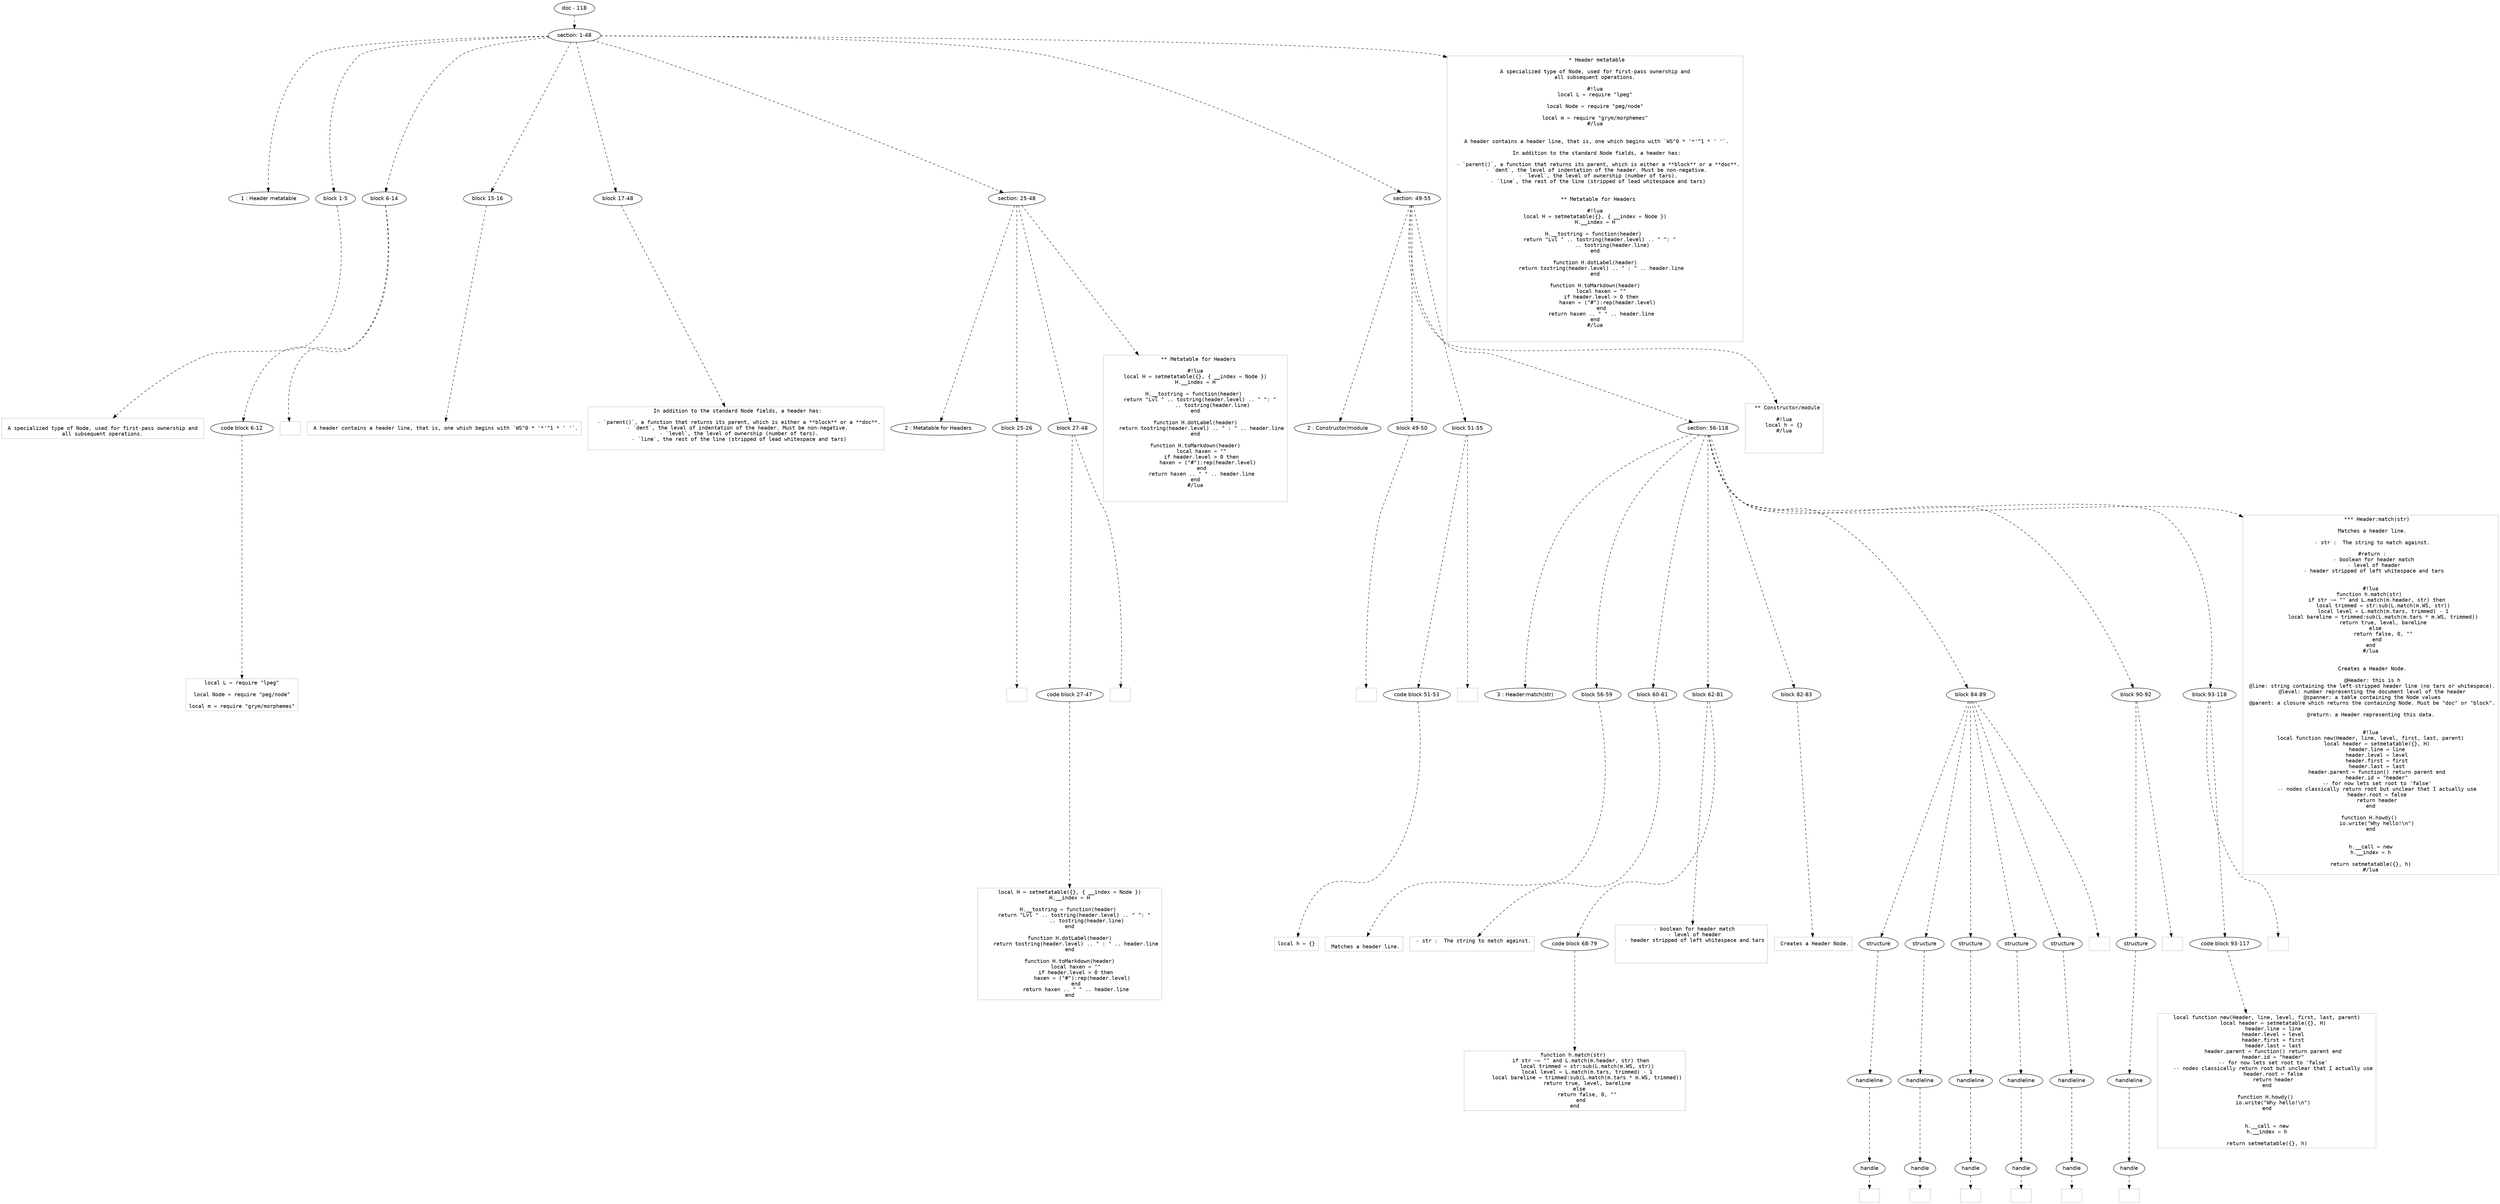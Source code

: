 digraph hierarchy {

node [fontname=Helvetica]
edge [style=dashed]

doc_0 [label="doc - 118"]


doc_0 -> { section_1}
{rank=same; section_1}

section_1 [label="section: 1-48"]


section_1 -> { header_2 block_3 block_4 block_5 block_6 section_7 section_8}
{rank=same; header_2 block_3 block_4 block_5 block_6 section_7 section_8}

header_2 [label="1 : Header metatable"]

block_3 [label="block 1-5"]

block_4 [label="block 6-14"]

block_5 [label="block 15-16"]

block_6 [label="block 17-48"]

section_7 [label="section: 25-48"]

section_8 [label="section: 49-55"]


block_3 -> leaf_9
leaf_9  [color=Gray,shape=rectangle,fontname=Inconsolata,label="
 A specialized type of Node, used for first-pass ownership and 
 all subsequent operations. 
"]
block_4 -> { codeblock_10}
{rank=same; codeblock_10}

codeblock_10 [label="code block 6-12"]


codeblock_10 -> leaf_11
leaf_11  [color=Gray,shape=rectangle,fontname=Inconsolata,label="local L = require \"lpeg\"

local Node = require \"peg/node\"

local m = require \"grym/morphemes\""]
block_4 -> leaf_12
leaf_12  [color=Gray,shape=rectangle,fontname=Inconsolata,label="
"]
block_5 -> leaf_13
leaf_13  [color=Gray,shape=rectangle,fontname=Inconsolata,label=" A header contains a header line, that is, one which begins with `WS^0 * '*'^1 * ' '`.
"]
block_6 -> leaf_14
leaf_14  [color=Gray,shape=rectangle,fontname=Inconsolata,label=" In addition to the standard Node fields, a header has:
 
  - `parent()`, a function that returns its parent, which is either a **block** or a **doc**.
  - `dent`, the level of indentation of the header. Must be non-negative. 
  - `level`, the level of ownership (number of tars).
  - `line`, the rest of the line (stripped of lead whitespace and tars)

"]
section_7 -> { header_15 block_16 block_17}
{rank=same; header_15 block_16 block_17}

header_15 [label="2 : Metatable for Headers"]

block_16 [label="block 25-26"]

block_17 [label="block 27-48"]


block_16 -> leaf_18
leaf_18  [color=Gray,shape=rectangle,fontname=Inconsolata,label=""]
block_17 -> { codeblock_19}
{rank=same; codeblock_19}

codeblock_19 [label="code block 27-47"]


codeblock_19 -> leaf_20
leaf_20  [color=Gray,shape=rectangle,fontname=Inconsolata,label="local H = setmetatable({}, { __index = Node })
H.__index = H

H.__tostring = function(header) 
    return \"Lvl \" .. tostring(header.level) .. \" ^: \" 
           .. tostring(header.line)
end

function H.dotLabel(header)
    return tostring(header.level) .. \" : \" .. header.line
end

function H.toMarkdown(header)
    local haxen = \"\"
    if header.level > 0 then
        haxen = (\"#\"):rep(header.level)
    end
    return haxen .. \" \" .. header.line
end"]
block_17 -> leaf_21
leaf_21  [color=Gray,shape=rectangle,fontname=Inconsolata,label=""]
section_7 -> leaf_22
leaf_22  [color=Gray,shape=rectangle,fontname=Inconsolata,label="  ** Metatable for Headers

#!lua
local H = setmetatable({}, { __index = Node })
H.__index = H

H.__tostring = function(header) 
    return \"Lvl \" .. tostring(header.level) .. \" ^: \" 
           .. tostring(header.line)
end

function H.dotLabel(header)
    return tostring(header.level) .. \" : \" .. header.line
end

function H.toMarkdown(header)
    local haxen = \"\"
    if header.level > 0 then
        haxen = (\"#\"):rep(header.level)
    end
    return haxen .. \" \" .. header.line
end
#/lua

 "]
section_8 -> { header_23 block_24 block_25 section_26}
{rank=same; header_23 block_24 block_25 section_26}

header_23 [label="2 : Constructor/module"]

block_24 [label="block 49-50"]

block_25 [label="block 51-55"]

section_26 [label="section: 56-118"]


block_24 -> leaf_27
leaf_27  [color=Gray,shape=rectangle,fontname=Inconsolata,label=""]
block_25 -> { codeblock_28}
{rank=same; codeblock_28}

codeblock_28 [label="code block 51-53"]


codeblock_28 -> leaf_29
leaf_29  [color=Gray,shape=rectangle,fontname=Inconsolata,label="local h = {}"]
block_25 -> leaf_30
leaf_30  [color=Gray,shape=rectangle,fontname=Inconsolata,label="
"]
section_26 -> { header_31 block_32 block_33 block_34 block_35 block_36 block_37 block_38}
{rank=same; header_31 block_32 block_33 block_34 block_35 block_36 block_37 block_38}

header_31 [label="3 : Header:match(str)"]

block_32 [label="block 56-59"]

block_33 [label="block 60-61"]

block_34 [label="block 62-81"]

block_35 [label="block 82-83"]

block_36 [label="block 84-89"]

block_37 [label="block 90-92"]

block_38 [label="block 93-118"]


block_32 -> leaf_39
leaf_39  [color=Gray,shape=rectangle,fontname=Inconsolata,label="
 Matches a header line.
"]
block_33 -> leaf_40
leaf_40  [color=Gray,shape=rectangle,fontname=Inconsolata,label=" - str :  The string to match against.
 "]
block_34 -> { codeblock_41}
{rank=same; codeblock_41}

codeblock_41 [label="code block 68-79"]


codeblock_41 -> leaf_42
leaf_42  [color=Gray,shape=rectangle,fontname=Inconsolata,label="function h.match(str) 
    if str ~= \"\" and L.match(m.header, str) then
        local trimmed = str:sub(L.match(m.WS, str))
        local level = L.match(m.tars, trimmed) - 1
        local bareline = trimmed:sub(L.match(m.tars * m.WS, trimmed))
        return true, level, bareline
    else 
        return false, 0, \"\"
    end
end"]
block_34 -> leaf_43
leaf_43  [color=Gray,shape=rectangle,fontname=Inconsolata,label="  - boolean for header match
  - level of header
  - header stripped of left whitespace and tars



"]
block_35 -> leaf_44
leaf_44  [color=Gray,shape=rectangle,fontname=Inconsolata,label=" Creates a Header Node.
"]
block_36 -> { structure_45 structure_46 structure_47 structure_48 structure_49}
{rank=same; structure_45 structure_46 structure_47 structure_48 structure_49}

structure_45 [label="structure"]

structure_46 [label="structure"]

structure_47 [label="structure"]

structure_48 [label="structure"]

structure_49 [label="structure"]


structure_45 -> { handleline_50}
{rank=same; handleline_50}

handleline_50 [label="handleline"]


handleline_50 -> { handle_51}
{rank=same; handle_51}

handle_51 [label="handle"]


handle_51 -> leaf_52
leaf_52  [color=Gray,shape=rectangle,fontname=Inconsolata,label=""]
structure_46 -> { handleline_53}
{rank=same; handleline_53}

handleline_53 [label="handleline"]


handleline_53 -> { handle_54}
{rank=same; handle_54}

handle_54 [label="handle"]


handle_54 -> leaf_55
leaf_55  [color=Gray,shape=rectangle,fontname=Inconsolata,label=""]
structure_47 -> { handleline_56}
{rank=same; handleline_56}

handleline_56 [label="handleline"]


handleline_56 -> { handle_57}
{rank=same; handle_57}

handle_57 [label="handle"]


handle_57 -> leaf_58
leaf_58  [color=Gray,shape=rectangle,fontname=Inconsolata,label=""]
structure_48 -> { handleline_59}
{rank=same; handleline_59}

handleline_59 [label="handleline"]


handleline_59 -> { handle_60}
{rank=same; handle_60}

handle_60 [label="handle"]


handle_60 -> leaf_61
leaf_61  [color=Gray,shape=rectangle,fontname=Inconsolata,label=""]
structure_49 -> { handleline_62}
{rank=same; handleline_62}

handleline_62 [label="handleline"]


handleline_62 -> { handle_63}
{rank=same; handle_63}

handle_63 [label="handle"]


handle_63 -> leaf_64
leaf_64  [color=Gray,shape=rectangle,fontname=Inconsolata,label=""]
block_36 -> leaf_65
leaf_65  [color=Gray,shape=rectangle,fontname=Inconsolata,label=""]
block_37 -> { structure_66}
{rank=same; structure_66}

structure_66 [label="structure"]


structure_66 -> { handleline_67}
{rank=same; handleline_67}

handleline_67 [label="handleline"]


handleline_67 -> { handle_68}
{rank=same; handle_68}

handle_68 [label="handle"]


handle_68 -> leaf_69
leaf_69  [color=Gray,shape=rectangle,fontname=Inconsolata,label=""]
block_37 -> leaf_70
leaf_70  [color=Gray,shape=rectangle,fontname=Inconsolata,label="
"]
block_38 -> { codeblock_71}
{rank=same; codeblock_71}

codeblock_71 [label="code block 93-117"]


codeblock_71 -> leaf_72
leaf_72  [color=Gray,shape=rectangle,fontname=Inconsolata,label="local function new(Header, line, level, first, last, parent)
    local header = setmetatable({}, H)
    header.line = line
    header.level = level
    header.first = first
    header.last = last
    header.parent = function() return parent end
    header.id = \"header\"
    -- for now lets set root to 'false'
    -- nodes classically return root but unclear that I actually use
    header.root = false
    return header
end

function H.howdy() 
    io.write(\"Why hello!\\n\")
end


h.__call = new
h.__index = h

return setmetatable({}, h)"]
block_38 -> leaf_73
leaf_73  [color=Gray,shape=rectangle,fontname=Inconsolata,label=""]
section_26 -> leaf_74
leaf_74  [color=Gray,shape=rectangle,fontname=Inconsolata,label="    *** Header:match(str)

 Matches a header line.

 - str :  The string to match against.
 
 #return :
  - boolean for header match
  - level of header
  - header stripped of left whitespace and tars


#!lua
function h.match(str) 
    if str ~= \"\" and L.match(m.header, str) then
        local trimmed = str:sub(L.match(m.WS, str))
        local level = L.match(m.tars, trimmed) - 1
        local bareline = trimmed:sub(L.match(m.tars * m.WS, trimmed))
        return true, level, bareline
    else 
        return false, 0, \"\"
    end
end
#/lua


 Creates a Header Node.

 @Header: this is h
 @line: string containing the left-stripped header line (no tars or whitespace).
 @level: number representing the document level of the header
 @spanner: a table containing the Node values
 @parent: a closure which returns the containing Node. Must be \"doc\" or \"block\".

 @return: a Header representing this data. 


#!lua
local function new(Header, line, level, first, last, parent)
    local header = setmetatable({}, H)
    header.line = line
    header.level = level
    header.first = first
    header.last = last
    header.parent = function() return parent end
    header.id = \"header\"
    -- for now lets set root to 'false'
    -- nodes classically return root but unclear that I actually use
    header.root = false
    return header
end

function H.howdy() 
    io.write(\"Why hello!\\n\")
end


h.__call = new
h.__index = h

return setmetatable({}, h)
#/lua"]
section_8 -> leaf_75
leaf_75  [color=Gray,shape=rectangle,fontname=Inconsolata,label="  ** Constructor/module

#!lua
local h = {}
#/lua


 "]
section_1 -> leaf_76
leaf_76  [color=Gray,shape=rectangle,fontname=Inconsolata,label=" * Header metatable

 A specialized type of Node, used for first-pass ownership and 
 all subsequent operations. 

#!lua
local L = require \"lpeg\"

local Node = require \"peg/node\"

local m = require \"grym/morphemes\"
#/lua


 A header contains a header line, that is, one which begins with `WS^0 * '*'^1 * ' '`.

 In addition to the standard Node fields, a header has:
 
  - `parent()`, a function that returns its parent, which is either a **block** or a **doc**.
  - `dent`, the level of indentation of the header. Must be non-negative. 
  - `level`, the level of ownership (number of tars).
  - `line`, the rest of the line (stripped of lead whitespace and tars)


  ** Metatable for Headers

#!lua
local H = setmetatable({}, { __index = Node })
H.__index = H

H.__tostring = function(header) 
    return \"Lvl \" .. tostring(header.level) .. \" ^: \" 
           .. tostring(header.line)
end

function H.dotLabel(header)
    return tostring(header.level) .. \" : \" .. header.line
end

function H.toMarkdown(header)
    local haxen = \"\"
    if header.level > 0 then
        haxen = (\"#\"):rep(header.level)
    end
    return haxen .. \" \" .. header.line
end
#/lua

 "]

}
